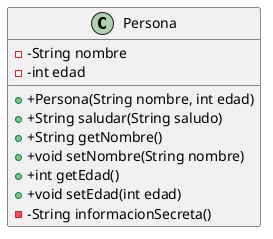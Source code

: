 @startuml Persona
class Persona {
    - -String nombre
    - -int edad
    + +Persona(String nombre, int edad)
    + +String saludar(String saludo)
    + +String getNombre()
    + +void setNombre(String nombre)
    + +int getEdad()
    + +void setEdad(int edad)
    - -String informacionSecreta()
}
@enduml
